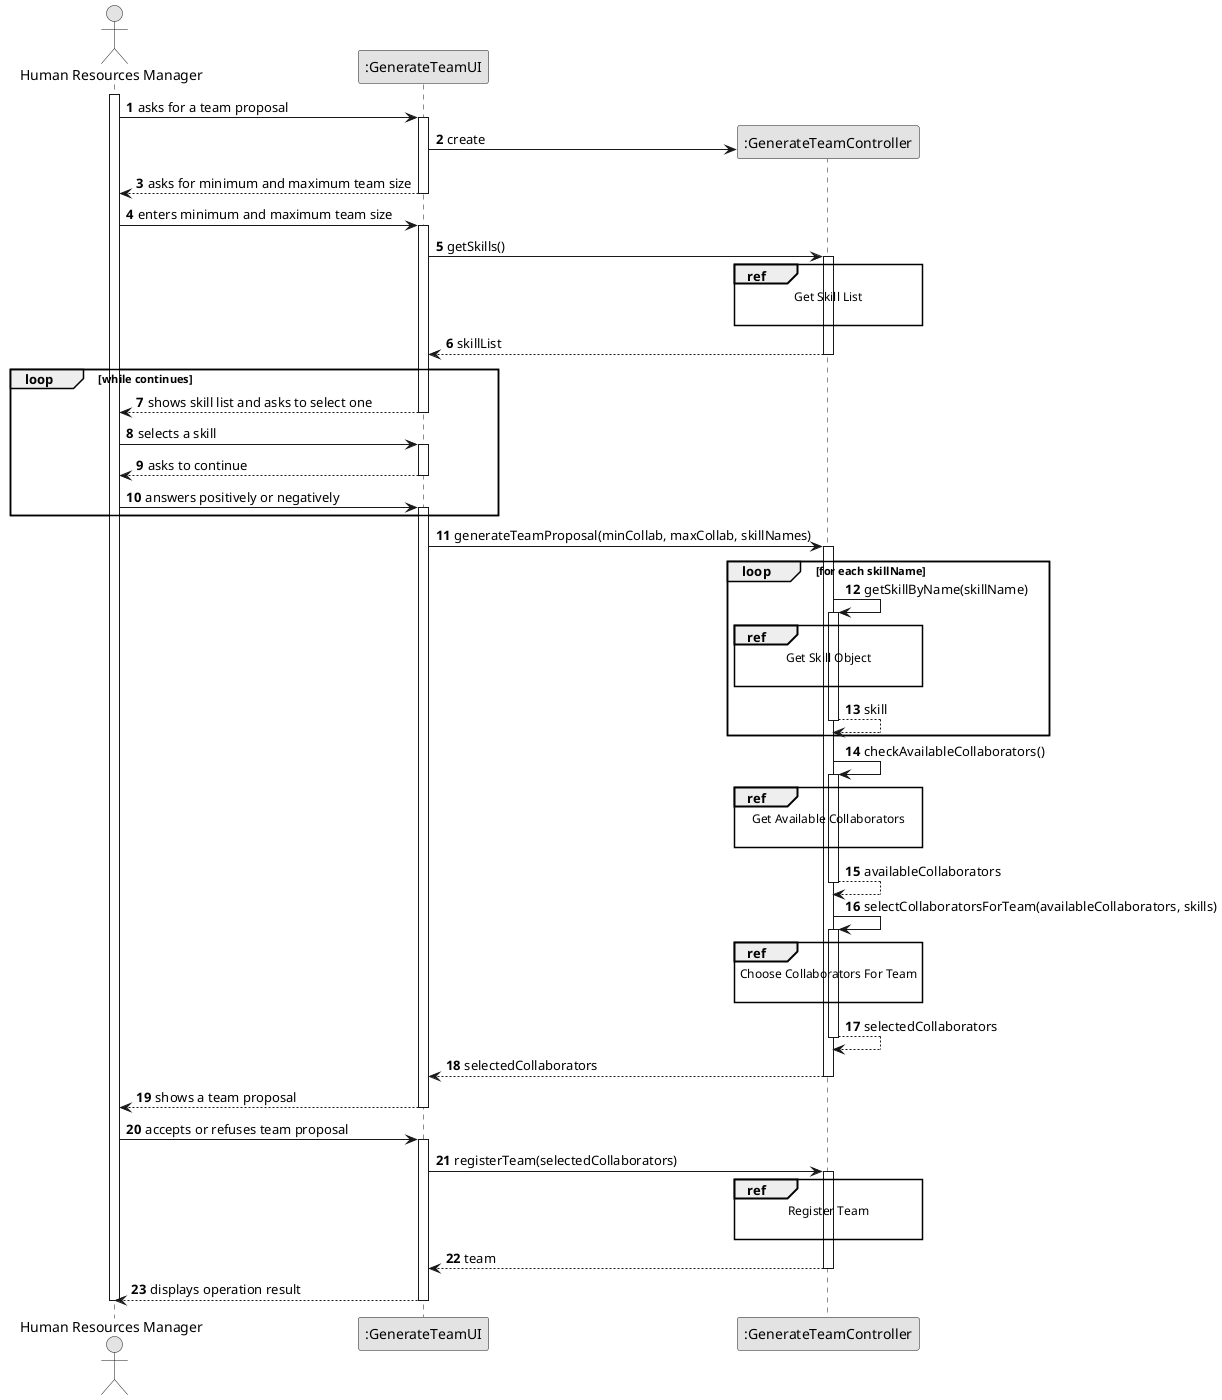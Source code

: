 @startuml
skinparam monochrome true
skinparam packageStyle rectangle
skinparam shadowing false

autonumber

'hide footbox
actor "Human Resources Manager" as HRM
participant ":GenerateTeamUI" as UI
participant ":GenerateTeamController" as CTRL



activate HRM

        HRM -> UI : asks for a team proposal

        activate UI

            UI -> CTRL** : create

            UI --> HRM : asks for minimum and maximum team size

        deactivate UI

        HRM -> UI : enters minimum and maximum team size

        activate UI

            UI -> CTRL : getSkills()
            ref over CTRL
                Get Skill List

            end ref

            activate CTRL

                CTRL --> UI : skillList
            deactivate CTRL

            loop while continues

            UI --> HRM : shows skill list and asks to select one
        deactivate UI

    HRM -> UI : selects a skill
    activate UI

        UI --> HRM : asks to continue

    deactivate UI

    HRM -> UI : answers positively or negatively
    activate UI

            end loop

        UI -> CTRL : generateTeamProposal(minCollab, maxCollab, skillNames)
        activate CTRL

        loop for each skillName

            CTRL -> CTRL : getSkillByName(skillName)

                ref over CTRL
                    Get Skill Object

                end ref

                activate CTRL

                    CTRL --> CTRL : skill
            deactivate CTRL

            end loop

            CTRL -> CTRL : checkAvailableCollaborators()

                ref over CTRL
                    Get Available Collaborators

                end ref

                activate CTRL

                CTRL --> CTRL : availableCollaborators
            deactivate CTRL

            CTRL -> CTRL : selectCollaboratorsForTeam(availableCollaborators, skills)
            activate CTRL

                ref over CTRL
                    Choose Collaborators For Team

                end ref

                CTRL --> CTRL : selectedCollaborators
            deactivate CTRL

            CTRL --> UI : selectedCollaborators
        deactivate CTRL

        UI --> HRM : shows a team proposal
    deactivate UI

    HRM -> UI : accepts or refuses team proposal
    activate UI

        UI -> CTRL : registerTeam(selectedCollaborators)
        activate CTRL

        ref over CTRL
            Register Team

        end ref

            CTRL --> UI : team

            deactivate CTRL
            UI --> HRM: displays operation result
    deactivate UI

deactivate HRM


@enduml